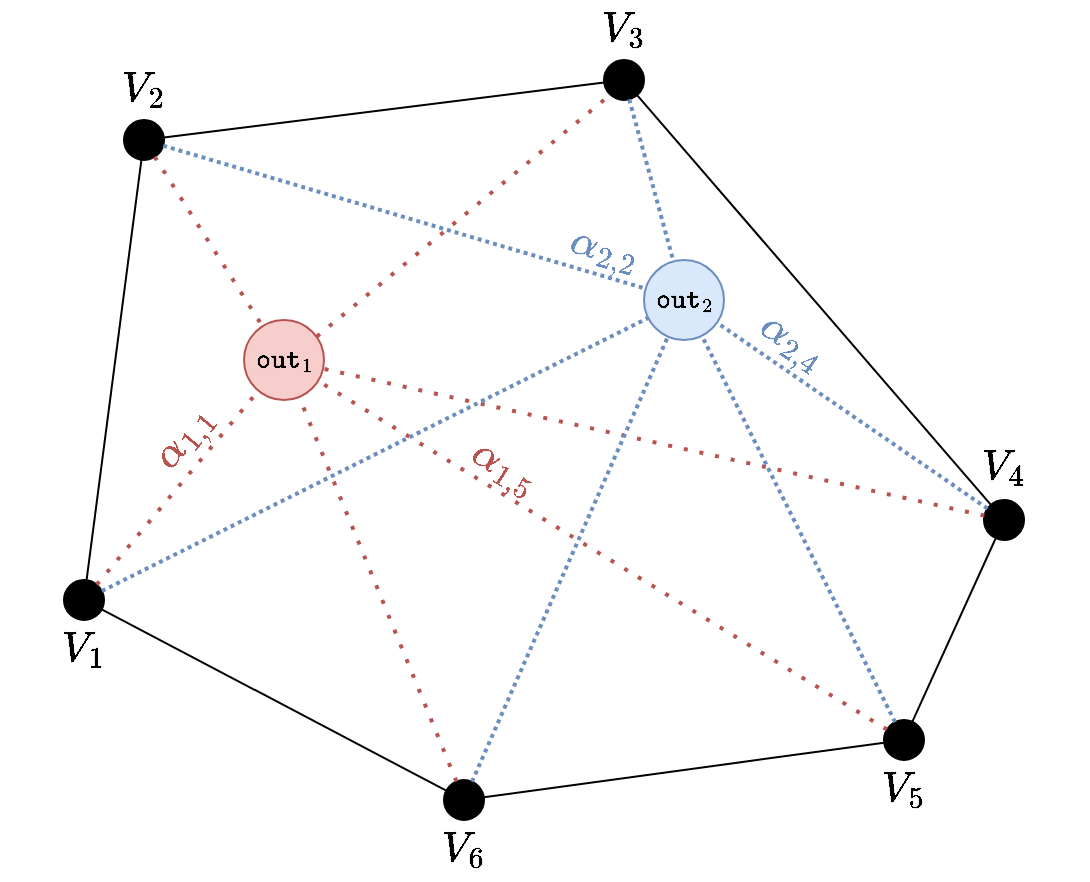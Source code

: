 <mxfile version="20.8.16" type="device"><diagram name="Page-1" id="pyHq3Q06zmXxc1-A2x4C"><mxGraphModel dx="862" dy="517" grid="1" gridSize="10" guides="1" tooltips="1" connect="1" arrows="1" fold="1" page="1" pageScale="1" pageWidth="610" pageHeight="488" math="1" shadow="0"><root><mxCell id="0"/><mxCell id="1" parent="0"/><mxCell id="qUlzwYCwUEQAwR1e-6NB-60" value="" style="group" vertex="1" connectable="0" parent="1"><mxGeometry x="60" y="24" width="520" height="440" as="geometry"/></mxCell><mxCell id="qUlzwYCwUEQAwR1e-6NB-1" value="" style="ellipse;whiteSpace=wrap;html=1;aspect=fixed;fillColor=#000000;" vertex="1" parent="qUlzwYCwUEQAwR1e-6NB-60"><mxGeometry x="50" y="60" width="20" height="20" as="geometry"/></mxCell><mxCell id="qUlzwYCwUEQAwR1e-6NB-9" style="edgeStyle=none;rounded=0;orthogonalLoop=1;jettySize=auto;html=1;endArrow=none;endFill=0;" edge="1" parent="qUlzwYCwUEQAwR1e-6NB-60" source="qUlzwYCwUEQAwR1e-6NB-2"><mxGeometry relative="1" as="geometry"><mxPoint x="490" y="260" as="targetPoint"/></mxGeometry></mxCell><mxCell id="qUlzwYCwUEQAwR1e-6NB-2" value="" style="ellipse;whiteSpace=wrap;html=1;aspect=fixed;fillColor=#000000;" vertex="1" parent="qUlzwYCwUEQAwR1e-6NB-60"><mxGeometry x="290" y="30" width="20" height="20" as="geometry"/></mxCell><mxCell id="qUlzwYCwUEQAwR1e-6NB-8" style="edgeStyle=none;rounded=0;orthogonalLoop=1;jettySize=auto;html=1;endArrow=none;endFill=0;" edge="1" parent="qUlzwYCwUEQAwR1e-6NB-60" source="qUlzwYCwUEQAwR1e-6NB-1" target="qUlzwYCwUEQAwR1e-6NB-2"><mxGeometry relative="1" as="geometry"/></mxCell><mxCell id="qUlzwYCwUEQAwR1e-6NB-10" style="edgeStyle=none;rounded=0;orthogonalLoop=1;jettySize=auto;html=1;endArrow=none;endFill=0;" edge="1" parent="qUlzwYCwUEQAwR1e-6NB-60" target="qUlzwYCwUEQAwR1e-6NB-4"><mxGeometry relative="1" as="geometry"><mxPoint x="490" y="260" as="sourcePoint"/></mxGeometry></mxCell><mxCell id="qUlzwYCwUEQAwR1e-6NB-3" value="" style="ellipse;whiteSpace=wrap;html=1;aspect=fixed;fillColor=#000000;" vertex="1" parent="qUlzwYCwUEQAwR1e-6NB-60"><mxGeometry x="480" y="250" width="20" height="20" as="geometry"/></mxCell><mxCell id="qUlzwYCwUEQAwR1e-6NB-4" value="" style="ellipse;whiteSpace=wrap;html=1;aspect=fixed;fillColor=#000000;" vertex="1" parent="qUlzwYCwUEQAwR1e-6NB-60"><mxGeometry x="430" y="360" width="20" height="20" as="geometry"/></mxCell><mxCell id="qUlzwYCwUEQAwR1e-6NB-5" value="" style="ellipse;whiteSpace=wrap;html=1;aspect=fixed;fillColor=#000000;" vertex="1" parent="qUlzwYCwUEQAwR1e-6NB-60"><mxGeometry x="210" y="390" width="20" height="20" as="geometry"/></mxCell><mxCell id="qUlzwYCwUEQAwR1e-6NB-11" style="edgeStyle=none;rounded=0;orthogonalLoop=1;jettySize=auto;html=1;endArrow=none;endFill=0;" edge="1" parent="qUlzwYCwUEQAwR1e-6NB-60" source="qUlzwYCwUEQAwR1e-6NB-4" target="qUlzwYCwUEQAwR1e-6NB-5"><mxGeometry relative="1" as="geometry"/></mxCell><mxCell id="qUlzwYCwUEQAwR1e-6NB-7" style="rounded=0;orthogonalLoop=1;jettySize=auto;html=1;endArrow=none;endFill=0;" edge="1" parent="qUlzwYCwUEQAwR1e-6NB-60" source="qUlzwYCwUEQAwR1e-6NB-6" target="qUlzwYCwUEQAwR1e-6NB-1"><mxGeometry relative="1" as="geometry"/></mxCell><mxCell id="qUlzwYCwUEQAwR1e-6NB-12" style="edgeStyle=none;rounded=0;orthogonalLoop=1;jettySize=auto;html=1;endArrow=none;endFill=0;" edge="1" parent="qUlzwYCwUEQAwR1e-6NB-60" source="qUlzwYCwUEQAwR1e-6NB-6" target="qUlzwYCwUEQAwR1e-6NB-5"><mxGeometry relative="1" as="geometry"/></mxCell><mxCell id="qUlzwYCwUEQAwR1e-6NB-6" value="" style="ellipse;whiteSpace=wrap;html=1;aspect=fixed;fillColor=#000000;" vertex="1" parent="qUlzwYCwUEQAwR1e-6NB-60"><mxGeometry x="20" y="290" width="20" height="20" as="geometry"/></mxCell><mxCell id="qUlzwYCwUEQAwR1e-6NB-13" value="$$V_{1}$$" style="text;html=1;strokeColor=none;fillColor=none;align=center;verticalAlign=middle;whiteSpace=wrap;rounded=0;fontSize=18;" vertex="1" parent="qUlzwYCwUEQAwR1e-6NB-60"><mxGeometry y="310" width="60" height="30" as="geometry"/></mxCell><mxCell id="qUlzwYCwUEQAwR1e-6NB-14" value="$$V_{2}$$" style="text;html=1;strokeColor=none;fillColor=none;align=center;verticalAlign=middle;whiteSpace=wrap;rounded=0;fontSize=18;" vertex="1" parent="qUlzwYCwUEQAwR1e-6NB-60"><mxGeometry x="30" y="30" width="60" height="30" as="geometry"/></mxCell><mxCell id="qUlzwYCwUEQAwR1e-6NB-15" value="$$V_{3}$$" style="text;html=1;strokeColor=none;fillColor=none;align=center;verticalAlign=middle;whiteSpace=wrap;rounded=0;fontSize=18;" vertex="1" parent="qUlzwYCwUEQAwR1e-6NB-60"><mxGeometry x="270" width="60" height="30" as="geometry"/></mxCell><mxCell id="qUlzwYCwUEQAwR1e-6NB-16" value="$$V_{4}$$" style="text;html=1;strokeColor=none;fillColor=none;align=center;verticalAlign=middle;whiteSpace=wrap;rounded=0;fontSize=18;" vertex="1" parent="qUlzwYCwUEQAwR1e-6NB-60"><mxGeometry x="460" y="219" width="60" height="30" as="geometry"/></mxCell><mxCell id="qUlzwYCwUEQAwR1e-6NB-17" value="$$V_{5}$$" style="text;html=1;strokeColor=none;fillColor=none;align=center;verticalAlign=middle;whiteSpace=wrap;rounded=0;fontSize=18;" vertex="1" parent="qUlzwYCwUEQAwR1e-6NB-60"><mxGeometry x="410" y="380" width="60" height="30" as="geometry"/></mxCell><mxCell id="qUlzwYCwUEQAwR1e-6NB-18" value="$$V_{6}$$" style="text;html=1;strokeColor=none;fillColor=none;align=center;verticalAlign=middle;whiteSpace=wrap;rounded=0;fontSize=18;" vertex="1" parent="qUlzwYCwUEQAwR1e-6NB-60"><mxGeometry x="190" y="410" width="60" height="30" as="geometry"/></mxCell><mxCell id="qUlzwYCwUEQAwR1e-6NB-20" value="" style="endArrow=none;dashed=1;html=1;dashPattern=1 3;strokeWidth=2;rounded=0;fillColor=#f8cecc;strokeColor=#b85450;" edge="1" parent="qUlzwYCwUEQAwR1e-6NB-60" source="qUlzwYCwUEQAwR1e-6NB-5" target="qUlzwYCwUEQAwR1e-6NB-19"><mxGeometry width="50" height="50" relative="1" as="geometry"><mxPoint x="190" y="240" as="sourcePoint"/><mxPoint x="240" y="190" as="targetPoint"/></mxGeometry></mxCell><mxCell id="qUlzwYCwUEQAwR1e-6NB-21" value="" style="endArrow=none;dashed=1;html=1;dashPattern=1 3;strokeWidth=2;rounded=0;fillColor=#f8cecc;strokeColor=#b85450;" edge="1" parent="qUlzwYCwUEQAwR1e-6NB-60" source="qUlzwYCwUEQAwR1e-6NB-6" target="qUlzwYCwUEQAwR1e-6NB-19"><mxGeometry width="50" height="50" relative="1" as="geometry"><mxPoint x="226.208" y="400.747" as="sourcePoint"/><mxPoint x="143.784" y="199.256" as="targetPoint"/></mxGeometry></mxCell><mxCell id="qUlzwYCwUEQAwR1e-6NB-22" value="" style="endArrow=none;dashed=1;html=1;dashPattern=1 3;strokeWidth=2;rounded=0;fillColor=#f8cecc;strokeColor=#b85450;" edge="1" parent="qUlzwYCwUEQAwR1e-6NB-60" source="qUlzwYCwUEQAwR1e-6NB-1" target="qUlzwYCwUEQAwR1e-6NB-19"><mxGeometry width="50" height="50" relative="1" as="geometry"><mxPoint x="46.402" y="302.318" as="sourcePoint"/><mxPoint x="133.576" y="197.664" as="targetPoint"/></mxGeometry></mxCell><mxCell id="qUlzwYCwUEQAwR1e-6NB-24" value="" style="endArrow=none;dashed=1;html=1;dashPattern=1 3;strokeWidth=2;rounded=0;fillColor=#f8cecc;strokeColor=#b85450;" edge="1" parent="qUlzwYCwUEQAwR1e-6NB-60" source="qUlzwYCwUEQAwR1e-6NB-3" target="qUlzwYCwUEQAwR1e-6NB-19"><mxGeometry width="50" height="50" relative="1" as="geometry"><mxPoint x="302.272" y="56.347" as="sourcePoint"/><mxPoint x="147.713" y="183.635" as="targetPoint"/></mxGeometry></mxCell><mxCell id="qUlzwYCwUEQAwR1e-6NB-25" value="" style="endArrow=none;dashed=1;html=1;dashPattern=1 3;strokeWidth=2;rounded=0;fillColor=#f8cecc;strokeColor=#b85450;" edge="1" parent="qUlzwYCwUEQAwR1e-6NB-60" source="qUlzwYCwUEQAwR1e-6NB-4" target="qUlzwYCwUEQAwR1e-6NB-19"><mxGeometry width="50" height="50" relative="1" as="geometry"><mxPoint x="490.235" y="275.673" as="sourcePoint"/><mxPoint x="149.762" y="199.999" as="targetPoint"/></mxGeometry></mxCell><mxCell id="qUlzwYCwUEQAwR1e-6NB-26" value="" style="endArrow=none;dashed=1;html=1;dashPattern=1 3;strokeWidth=2;rounded=0;fillColor=#f8cecc;strokeColor=#b85450;" edge="1" parent="qUlzwYCwUEQAwR1e-6NB-60"><mxGeometry width="50" height="50" relative="1" as="geometry"><mxPoint x="290.002" y="49.997" as="sourcePoint"/><mxPoint x="135.443" y="177.285" as="targetPoint"/></mxGeometry></mxCell><mxCell id="qUlzwYCwUEQAwR1e-6NB-19" value="$$\mathtt{out}_1$$" style="ellipse;whiteSpace=wrap;html=1;aspect=fixed;fillColor=#f8cecc;strokeColor=#b85450;strokeWidth=1;" vertex="1" parent="qUlzwYCwUEQAwR1e-6NB-60"><mxGeometry x="110" y="160" width="40" height="40" as="geometry"/></mxCell><mxCell id="qUlzwYCwUEQAwR1e-6NB-29" value="$$\mathtt{out}_2$$" style="ellipse;whiteSpace=wrap;html=1;aspect=fixed;fillColor=#dae8fc;strokeColor=#6c8ebf;strokeWidth=1;" vertex="1" parent="qUlzwYCwUEQAwR1e-6NB-60"><mxGeometry x="310" y="130" width="40" height="40" as="geometry"/></mxCell><mxCell id="qUlzwYCwUEQAwR1e-6NB-40" value="" style="endArrow=none;dashed=1;html=1;strokeWidth=2;rounded=0;fillColor=#dae8fc;strokeColor=#6c8ebf;dashPattern=1 1;" edge="1" parent="qUlzwYCwUEQAwR1e-6NB-60" source="qUlzwYCwUEQAwR1e-6NB-1" target="qUlzwYCwUEQAwR1e-6NB-29"><mxGeometry width="50" height="50" relative="1" as="geometry"><mxPoint x="90" y="80" as="sourcePoint"/><mxPoint x="322.105" y="168.931" as="targetPoint"/></mxGeometry></mxCell><mxCell id="qUlzwYCwUEQAwR1e-6NB-34" value="" style="endArrow=none;dashed=1;html=1;strokeWidth=2;rounded=0;fillColor=#dae8fc;strokeColor=#6c8ebf;dashPattern=1 1;" edge="1" parent="qUlzwYCwUEQAwR1e-6NB-60" source="qUlzwYCwUEQAwR1e-6NB-2" target="qUlzwYCwUEQAwR1e-6NB-29"><mxGeometry width="50" height="50" relative="1" as="geometry"><mxPoint x="300.002" y="59.997" as="sourcePoint"/><mxPoint x="145.443" y="187.285" as="targetPoint"/></mxGeometry></mxCell><mxCell id="qUlzwYCwUEQAwR1e-6NB-36" value="" style="endArrow=none;dashed=1;html=1;strokeWidth=2;rounded=0;fillColor=#dae8fc;strokeColor=#6c8ebf;dashPattern=1 1;" edge="1" parent="qUlzwYCwUEQAwR1e-6NB-60" source="qUlzwYCwUEQAwR1e-6NB-3" target="qUlzwYCwUEQAwR1e-6NB-29"><mxGeometry width="50" height="50" relative="1" as="geometry"><mxPoint x="312.626" y="59.649" as="sourcePoint"/><mxPoint x="334.772" y="140.695" as="targetPoint"/></mxGeometry></mxCell><mxCell id="qUlzwYCwUEQAwR1e-6NB-37" value="" style="endArrow=none;dashed=1;html=1;strokeWidth=2;rounded=0;fillColor=#dae8fc;strokeColor=#6c8ebf;dashPattern=1 1;" edge="1" parent="qUlzwYCwUEQAwR1e-6NB-60" source="qUlzwYCwUEQAwR1e-6NB-4" target="qUlzwYCwUEQAwR1e-6NB-29"><mxGeometry width="50" height="50" relative="1" as="geometry"><mxPoint x="450.001" y="269.997" as="sourcePoint"/><mxPoint x="314.745" y="176.961" as="targetPoint"/></mxGeometry></mxCell><mxCell id="qUlzwYCwUEQAwR1e-6NB-38" value="" style="endArrow=none;dashed=1;html=1;strokeWidth=2;rounded=0;fillColor=#dae8fc;strokeColor=#6c8ebf;dashPattern=1 1;" edge="1" parent="qUlzwYCwUEQAwR1e-6NB-60" source="qUlzwYCwUEQAwR1e-6NB-5" target="qUlzwYCwUEQAwR1e-6NB-29"><mxGeometry width="50" height="50" relative="1" as="geometry"><mxPoint x="366.608" y="371.051" as="sourcePoint"/><mxPoint x="269.996" y="177.898" as="targetPoint"/></mxGeometry></mxCell><mxCell id="qUlzwYCwUEQAwR1e-6NB-39" value="" style="endArrow=none;dashed=1;html=1;strokeWidth=2;rounded=0;fillColor=#dae8fc;strokeColor=#6c8ebf;dashPattern=1 1;" edge="1" parent="qUlzwYCwUEQAwR1e-6NB-60" source="qUlzwYCwUEQAwR1e-6NB-6" target="qUlzwYCwUEQAwR1e-6NB-29"><mxGeometry width="50" height="50" relative="1" as="geometry"><mxPoint x="192.064" y="382.535" as="sourcePoint"/><mxPoint x="289.995" y="160.001" as="targetPoint"/></mxGeometry></mxCell><mxCell id="qUlzwYCwUEQAwR1e-6NB-56" value="$$\alpha_{2,2}$$" style="text;html=1;strokeColor=none;fillColor=none;align=center;verticalAlign=middle;whiteSpace=wrap;rounded=0;fontSize=18;rotation=16;fontColor=#6c8ebf;" vertex="1" parent="qUlzwYCwUEQAwR1e-6NB-60"><mxGeometry x="260" y="110" width="60" height="30" as="geometry"/></mxCell><mxCell id="qUlzwYCwUEQAwR1e-6NB-57" value="$$\alpha_{1,5}$$" style="text;html=1;strokeColor=none;fillColor=none;align=center;verticalAlign=middle;whiteSpace=wrap;rounded=0;fontSize=18;rotation=32;fontColor=#b85450;" vertex="1" parent="qUlzwYCwUEQAwR1e-6NB-60"><mxGeometry x="210" y="219" width="60" height="30" as="geometry"/></mxCell><mxCell id="qUlzwYCwUEQAwR1e-6NB-58" value="$$\alpha_{1,1}$$" style="text;html=1;strokeColor=none;fillColor=none;align=center;verticalAlign=middle;whiteSpace=wrap;rounded=0;fontSize=18;rotation=-50;fontColor=#b85450;" vertex="1" parent="qUlzwYCwUEQAwR1e-6NB-60"><mxGeometry x="50" y="204" width="60" height="30" as="geometry"/></mxCell><mxCell id="qUlzwYCwUEQAwR1e-6NB-59" value="$$\alpha_{2,4}$$" style="text;html=1;strokeColor=none;fillColor=none;align=center;verticalAlign=middle;whiteSpace=wrap;rounded=0;fontSize=18;rotation=35;fontColor=#6c8ebf;" vertex="1" parent="qUlzwYCwUEQAwR1e-6NB-60"><mxGeometry x="354" y="156" width="60" height="30" as="geometry"/></mxCell></root></mxGraphModel></diagram></mxfile>